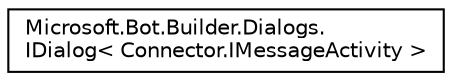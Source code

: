 digraph "Graphical Class Hierarchy"
{
  edge [fontname="Helvetica",fontsize="10",labelfontname="Helvetica",labelfontsize="10"];
  node [fontname="Helvetica",fontsize="10",shape=record];
  rankdir="LR";
  Node1 [label="Microsoft.Bot.Builder.Dialogs.\lIDialog\< Connector.IMessageActivity \>",height=0.2,width=0.4,color="black", fillcolor="white", style="filled",URL="$dd/d5e/interface_microsoft_1_1_bot_1_1_builder_1_1_dialogs_1_1_i_dialog.html"];
}

